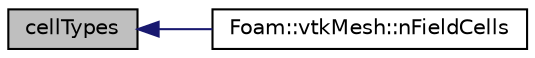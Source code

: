 digraph "cellTypes"
{
  bgcolor="transparent";
  edge [fontname="Helvetica",fontsize="10",labelfontname="Helvetica",labelfontsize="10"];
  node [fontname="Helvetica",fontsize="10",shape=record];
  rankdir="LR";
  Node1 [label="cellTypes",height=0.2,width=0.4,color="black", fillcolor="grey75", style="filled", fontcolor="black"];
  Node1 -> Node2 [dir="back",color="midnightblue",fontsize="10",style="solid",fontname="Helvetica"];
  Node2 [label="Foam::vtkMesh::nFieldCells",height=0.2,width=0.4,color="black",URL="$a02910.html#a336a2a1a5e6b4313fcb54c323428a580",tooltip="Number of field cells. "];
}
